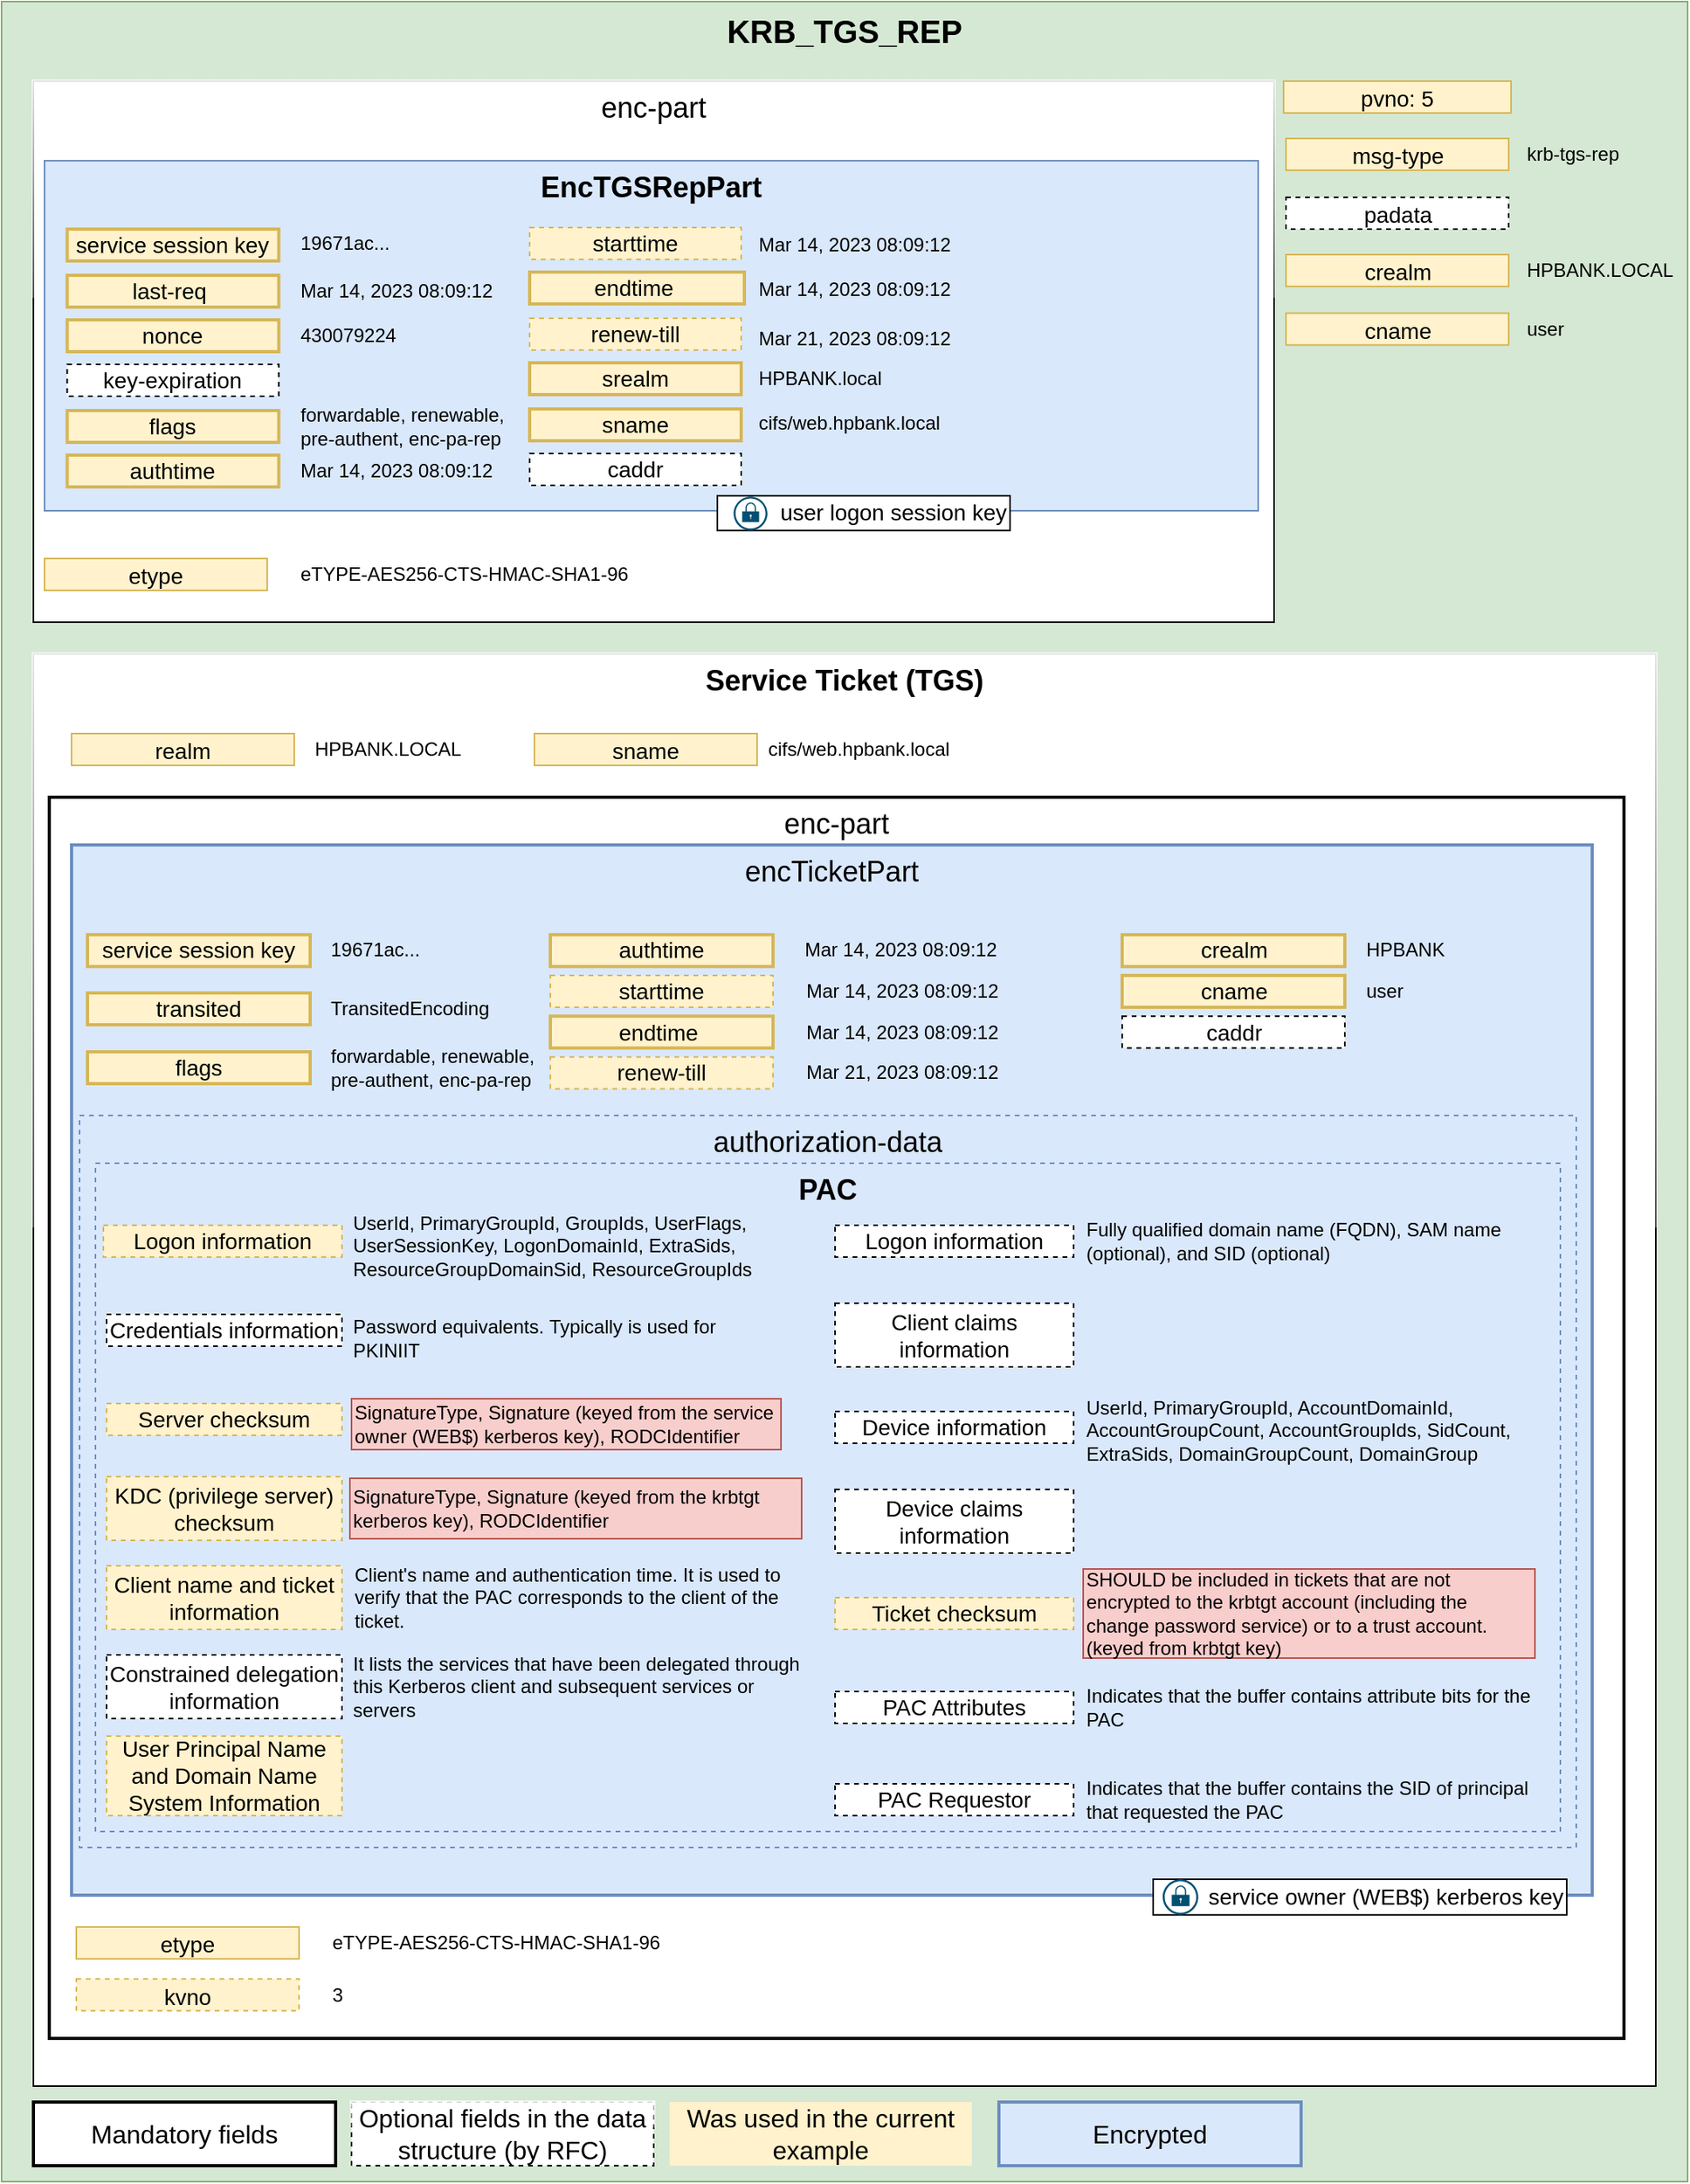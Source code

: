 <mxfile version="20.8.16" type="device"><diagram id="N02soGrRtOyZanOMdubN" name="Страница 1"><mxGraphModel dx="1416" dy="1987" grid="1" gridSize="10" guides="1" tooltips="1" connect="1" arrows="1" fold="1" page="1" pageScale="1" pageWidth="827" pageHeight="1169" math="0" shadow="0"><root><mxCell id="0"/><mxCell id="1" parent="0"/><mxCell id="ulbBoHV_ba8DH9Qh5SWc-24" value="df" style="rounded=0;whiteSpace=wrap;html=1;glass=1;labelBackgroundColor=none;strokeColor=default;strokeWidth=1;fontSize=18;fontColor=default;fillColor=default;" parent="1" vertex="1"><mxGeometry x="40" y="-610" width="600" height="60" as="geometry"/></mxCell><mxCell id="ev14uYIgox7HySIXr9Gj-22" value="&lt;b&gt;&lt;font style=&quot;font-size: 20px;&quot;&gt;KRB_TGS_REP&lt;/font&gt;&lt;/b&gt;" style="rounded=0;whiteSpace=wrap;html=1;shadow=0;fontSize=14;fillColor=#d5e8d4;strokeColor=#82b366;verticalAlign=top;" parent="1" vertex="1"><mxGeometry x="40" y="-1120" width="1060" height="1370" as="geometry"/></mxCell><mxCell id="qLcajK9TCWpP67K81OmP-104" value="&lt;b style=&quot;font-size: 18px;&quot;&gt;&lt;font style=&quot;font-size: 18px;&quot;&gt;Service Ticket (TGS)&lt;/font&gt;&lt;/b&gt;" style="rounded=0;whiteSpace=wrap;html=1;fontSize=18;verticalAlign=top;glass=1;" parent="1" vertex="1"><mxGeometry x="60" y="-710" width="1020" height="900" as="geometry"/></mxCell><mxCell id="qLcajK9TCWpP67K81OmP-129" value="&lt;span style=&quot;color: rgb(0, 0, 0); font-family: Helvetica; font-size: 14px; font-style: normal; font-variant-ligatures: normal; font-variant-caps: normal; font-weight: 400; letter-spacing: normal; orphans: 2; text-indent: 0px; text-transform: none; widows: 2; word-spacing: 0px; -webkit-text-stroke-width: 0px; text-decoration-thickness: initial; text-decoration-style: initial; text-decoration-color: initial; float: none; display: inline !important;&quot;&gt;realm&lt;/span&gt;" style="text;whiteSpace=wrap;html=1;fontSize=16;align=center;verticalAlign=middle;strokeColor=#d6b656;fillColor=#fff2cc;labelBackgroundColor=none;" parent="1" vertex="1"><mxGeometry x="84" y="-660" width="140" height="20" as="geometry"/></mxCell><mxCell id="qLcajK9TCWpP67K81OmP-130" value="&lt;span style=&quot;font-family: Helvetica; font-size: 14px; font-style: normal; font-variant-ligatures: normal; font-variant-caps: normal; font-weight: 400; letter-spacing: normal; orphans: 2; text-indent: 0px; text-transform: none; widows: 2; word-spacing: 0px; -webkit-text-stroke-width: 0px; text-decoration-thickness: initial; text-decoration-style: initial; text-decoration-color: initial; float: none; display: inline !important;&quot;&gt;sname&lt;/span&gt;" style="text;whiteSpace=wrap;html=1;fontSize=16;align=center;verticalAlign=middle;strokeColor=#d6b656;fillColor=#fff2cc;fontColor=default;labelBackgroundColor=none;" parent="1" vertex="1"><mxGeometry x="375" y="-660" width="140" height="20" as="geometry"/></mxCell><mxCell id="qLcajK9TCWpP67K81OmP-166" value="Mandatory fields" style="rounded=0;whiteSpace=wrap;html=1;strokeColor=default;fontSize=16;strokeWidth=2;" parent="1" vertex="1"><mxGeometry x="60" y="200" width="190" height="40" as="geometry"/></mxCell><mxCell id="qLcajK9TCWpP67K81OmP-171" value="cifs/web.hpbank.local" style="text;html=1;strokeColor=none;fillColor=none;align=left;verticalAlign=middle;whiteSpace=wrap;rounded=0;fontSize=12;" parent="1" vertex="1"><mxGeometry x="520" y="-660" width="160" height="20" as="geometry"/></mxCell><mxCell id="qLcajK9TCWpP67K81OmP-172" value="HPBANK.LOCAL" style="text;html=1;strokeColor=none;fillColor=none;align=left;verticalAlign=middle;whiteSpace=wrap;rounded=0;fontSize=12;" parent="1" vertex="1"><mxGeometry x="235" y="-659.998" width="140" height="20" as="geometry"/></mxCell><mxCell id="ulbBoHV_ba8DH9Qh5SWc-6" value="Optional fields in the data structure (by RFC)" style="rounded=0;whiteSpace=wrap;html=1;strokeColor=default;fontSize=16;strokeWidth=1;dashed=1;fontStyle=0;glass=1;" parent="1" vertex="1"><mxGeometry x="260" y="200" width="190" height="40" as="geometry"/></mxCell><mxCell id="ulbBoHV_ba8DH9Qh5SWc-7" value="Was used in the current example" style="rounded=0;whiteSpace=wrap;html=1;strokeColor=none;fontSize=16;strokeWidth=2;fillColor=#fff2cc;" parent="1" vertex="1"><mxGeometry x="460" y="200" width="190" height="40" as="geometry"/></mxCell><mxCell id="ulbBoHV_ba8DH9Qh5SWc-20" value="Encrypted" style="rounded=0;whiteSpace=wrap;html=1;strokeColor=#6c8ebf;fontSize=16;strokeWidth=2;fillColor=#dae8fc;" parent="1" vertex="1"><mxGeometry x="667.01" y="200" width="190" height="40" as="geometry"/></mxCell><mxCell id="ulbBoHV_ba8DH9Qh5SWc-26" value="enc-part" style="rounded=0;whiteSpace=wrap;html=1;glass=0;labelBackgroundColor=none;strokeColor=default;strokeWidth=2;fontSize=18;fontColor=default;fillColor=default;verticalAlign=top;shadow=0;" parent="1" vertex="1"><mxGeometry x="70" y="-620" width="990" height="780" as="geometry"/></mxCell><mxCell id="ulbBoHV_ba8DH9Qh5SWc-27" value="&lt;span style=&quot;color: rgb(0, 0, 0); font-family: Helvetica; font-size: 14px; font-style: normal; font-variant-ligatures: normal; font-variant-caps: normal; font-weight: 400; letter-spacing: normal; orphans: 2; text-indent: 0px; text-transform: none; widows: 2; word-spacing: 0px; -webkit-text-stroke-width: 0px; text-decoration-thickness: initial; text-decoration-style: initial; text-decoration-color: initial; float: none; display: inline !important;&quot;&gt;etype&lt;/span&gt;" style="text;whiteSpace=wrap;html=1;fontSize=16;align=center;verticalAlign=middle;fillColor=#fff2cc;strokeColor=#d6b656;labelBackgroundColor=none;" parent="1" vertex="1"><mxGeometry x="87" y="90" width="140" height="20" as="geometry"/></mxCell><mxCell id="ulbBoHV_ba8DH9Qh5SWc-28" value="&lt;span style=&quot;color: rgb(0, 0, 0); font-family: Helvetica; font-size: 14px; font-style: normal; font-variant-ligatures: normal; font-variant-caps: normal; font-weight: 400; letter-spacing: normal; orphans: 2; text-indent: 0px; text-transform: none; widows: 2; word-spacing: 0px; -webkit-text-stroke-width: 0px; text-decoration-thickness: initial; text-decoration-style: initial; text-decoration-color: initial; float: none; display: inline !important;&quot;&gt;kvno&lt;/span&gt;" style="text;whiteSpace=wrap;html=1;fontSize=16;align=center;verticalAlign=middle;fillColor=#fff2cc;strokeColor=#d6b656;labelBackgroundColor=none;dashed=1;" parent="1" vertex="1"><mxGeometry x="87" y="122.64" width="140" height="20" as="geometry"/></mxCell><mxCell id="ulbBoHV_ba8DH9Qh5SWc-29" value="3" style="text;html=1;strokeColor=none;fillColor=none;align=left;verticalAlign=middle;whiteSpace=wrap;rounded=0;fontSize=12;" parent="1" vertex="1"><mxGeometry x="245.663" y="122.64" width="133.011" height="20.0" as="geometry"/></mxCell><mxCell id="ulbBoHV_ba8DH9Qh5SWc-30" value="eTYPE-AES256-CTS-HMAC-SHA1-96" style="text;html=1;strokeColor=none;fillColor=none;align=left;verticalAlign=middle;whiteSpace=wrap;rounded=0;fontSize=12;" parent="1" vertex="1"><mxGeometry x="245.66" y="90" width="214.34" height="20" as="geometry"/></mxCell><mxCell id="qLcajK9TCWpP67K81OmP-131" value="encTicketPart" style="rounded=0;whiteSpace=wrap;html=1;strokeWidth=2;fontSize=18;movable=1;resizable=1;rotatable=1;deletable=1;editable=1;connectable=1;fillColor=#dae8fc;strokeColor=#6c8ebf;verticalAlign=top;" parent="1" vertex="1"><mxGeometry x="84" y="-590" width="956" height="660" as="geometry"/></mxCell><mxCell id="qLcajK9TCWpP67K81OmP-105" value="service session key" style="rounded=0;whiteSpace=wrap;html=1;fontSize=14;strokeWidth=2;labelBackgroundColor=none;fillColor=#fff2cc;strokeColor=#d6b656;" parent="1" vertex="1"><mxGeometry x="94" y="-533.604" width="140" height="20" as="geometry"/></mxCell><mxCell id="qLcajK9TCWpP67K81OmP-106" value="&lt;font style=&quot;font-size: 14px;&quot;&gt;crealm&lt;/font&gt;" style="rounded=0;whiteSpace=wrap;html=1;fontSize=14;strokeWidth=2;fillColor=#fff2cc;strokeColor=#d6b656;" parent="1" vertex="1"><mxGeometry x="744.5" y="-533.585" width="140" height="20" as="geometry"/></mxCell><mxCell id="qLcajK9TCWpP67K81OmP-107" value="&lt;font style=&quot;font-size: 14px;&quot;&gt;cname&lt;/font&gt;" style="rounded=0;whiteSpace=wrap;html=1;fontSize=14;strokeWidth=2;fillColor=#fff2cc;strokeColor=#d6b656;" parent="1" vertex="1"><mxGeometry x="744.5" y="-507.992" width="140" height="20" as="geometry"/></mxCell><mxCell id="qLcajK9TCWpP67K81OmP-108" value="&lt;font style=&quot;font-size: 14px;&quot;&gt;transited&lt;/font&gt;" style="rounded=0;whiteSpace=wrap;html=1;fontSize=14;strokeWidth=2;fillColor=#fff2cc;strokeColor=#d6b656;" parent="1" vertex="1"><mxGeometry x="94" y="-497" width="140" height="20" as="geometry"/></mxCell><mxCell id="qLcajK9TCWpP67K81OmP-109" value="&lt;font style=&quot;font-size: 14px;&quot;&gt;flags&lt;/font&gt;" style="rounded=0;whiteSpace=wrap;html=1;fontSize=14;strokeWidth=2;fillColor=#fff2cc;strokeColor=#d6b656;" parent="1" vertex="1"><mxGeometry x="94" y="-460.0" width="140" height="20" as="geometry"/></mxCell><mxCell id="qLcajK9TCWpP67K81OmP-110" value="&lt;font style=&quot;font-size: 14px;&quot;&gt;authtime&lt;/font&gt;" style="rounded=0;whiteSpace=wrap;html=1;fontSize=14;strokeWidth=2;fillColor=#fff2cc;strokeColor=#d6b656;" parent="1" vertex="1"><mxGeometry x="385" y="-533.606" width="140" height="20" as="geometry"/></mxCell><mxCell id="qLcajK9TCWpP67K81OmP-111" value="&lt;font style=&quot;font-size: 14px;&quot;&gt;starttime&lt;/font&gt;" style="rounded=0;whiteSpace=wrap;html=1;fontSize=14;dashed=1;fillColor=#fff2cc;strokeColor=#d6b656;" parent="1" vertex="1"><mxGeometry x="385" y="-507.991" width="140" height="20" as="geometry"/></mxCell><mxCell id="qLcajK9TCWpP67K81OmP-112" value="&lt;font style=&quot;font-size: 14px;&quot;&gt;endtime&amp;nbsp;&lt;/font&gt;" style="rounded=0;whiteSpace=wrap;html=1;fontSize=14;strokeWidth=2;fillColor=#fff2cc;strokeColor=#d6b656;" parent="1" vertex="1"><mxGeometry x="385" y="-482.398" width="140" height="20" as="geometry"/></mxCell><mxCell id="qLcajK9TCWpP67K81OmP-113" value="&lt;font style=&quot;font-size: 14px;&quot;&gt;renew-till&lt;/font&gt;" style="rounded=0;whiteSpace=wrap;html=1;fontSize=14;strokeWidth=1;dashed=1;fillColor=#fff2cc;strokeColor=#d6b656;" parent="1" vertex="1"><mxGeometry x="385" y="-456.805" width="140" height="20" as="geometry"/></mxCell><mxCell id="qLcajK9TCWpP67K81OmP-116" value="&lt;font style=&quot;font-size: 14px;&quot;&gt;caddr&lt;/font&gt;" style="rounded=0;whiteSpace=wrap;html=1;fontSize=14;dashed=1;" parent="1" vertex="1"><mxGeometry x="744.5" y="-482.399" width="140" height="20" as="geometry"/></mxCell><mxCell id="qLcajK9TCWpP67K81OmP-118" value="19671ac..." style="text;html=1;strokeColor=none;fillColor=none;align=left;verticalAlign=middle;whiteSpace=wrap;rounded=0;fontSize=12;" parent="1" vertex="1"><mxGeometry x="245" y="-533.604" width="140" height="20" as="geometry"/></mxCell><mxCell id="qLcajK9TCWpP67K81OmP-120" value="HPBANK" style="text;html=1;strokeColor=none;fillColor=none;align=left;verticalAlign=middle;whiteSpace=wrap;rounded=0;fontSize=12;" parent="1" vertex="1"><mxGeometry x="895.5" y="-533.588" width="140" height="20" as="geometry"/></mxCell><mxCell id="qLcajK9TCWpP67K81OmP-122" value="forwardable, renewable, pre-authent, enc-pa-rep" style="text;html=1;strokeColor=none;fillColor=none;align=left;verticalAlign=middle;whiteSpace=wrap;rounded=0;fontSize=12;" parent="1" vertex="1"><mxGeometry x="245" y="-471.21" width="140" height="42.42" as="geometry"/></mxCell><mxCell id="qLcajK9TCWpP67K81OmP-164" value="TransitedEncoding" style="text;html=1;strokeColor=none;fillColor=none;align=left;verticalAlign=middle;whiteSpace=wrap;rounded=0;fontSize=12;" parent="1" vertex="1"><mxGeometry x="245" y="-497.004" width="140" height="20" as="geometry"/></mxCell><mxCell id="qLcajK9TCWpP67K81OmP-167" value="user" style="text;html=1;strokeColor=none;fillColor=none;align=left;verticalAlign=middle;whiteSpace=wrap;rounded=0;fontSize=12;" parent="1" vertex="1"><mxGeometry x="895.5" y="-507.988" width="140" height="20" as="geometry"/></mxCell><mxCell id="mneb-ph56SI0TxLbnQAZ-2" value="" style="group" parent="1" vertex="1" connectable="0"><mxGeometry x="824" y="60" width="200" height="22.36" as="geometry"/></mxCell><mxCell id="qLcajK9TCWpP67K81OmP-127" value="service owner (WEB$) kerberos key" style="rounded=0;whiteSpace=wrap;html=1;shadow=0;fontSize=14;align=right;" parent="mneb-ph56SI0TxLbnQAZ-2" vertex="1"><mxGeometry x="-60" width="260" height="22.36" as="geometry"/></mxCell><mxCell id="mneb-ph56SI0TxLbnQAZ-4" value="&lt;font style=&quot;font-size: 18px;&quot;&gt;authorization-data&lt;/font&gt;" style="rounded=0;whiteSpace=wrap;html=1;strokeColor=#6c8ebf;dashed=1;fillColor=#dae8fc;verticalAlign=top;" parent="1" vertex="1"><mxGeometry x="89" y="-420" width="941" height="460" as="geometry"/></mxCell><mxCell id="mneb-ph56SI0TxLbnQAZ-6" value="&lt;font style=&quot;font-size: 18px;&quot;&gt;&lt;b&gt;PAC&lt;/b&gt;&lt;/font&gt;" style="rounded=0;whiteSpace=wrap;html=1;dashed=1;strokeColor=#6c8ebf;fillColor=#dae8fc;verticalAlign=top;" parent="1" vertex="1"><mxGeometry x="99" y="-390" width="921" height="420" as="geometry"/></mxCell><mxCell id="mneb-ph56SI0TxLbnQAZ-11" value="&lt;font style=&quot;font-size: 14px;&quot;&gt;Logon information&lt;/font&gt;" style="rounded=0;whiteSpace=wrap;html=1;fontSize=14;strokeWidth=1;dashed=1;labelBackgroundColor=none;fillColor=#fff2cc;strokeColor=#d6b656;" parent="1" vertex="1"><mxGeometry x="104" y="-351.0" width="150" height="20" as="geometry"/></mxCell><mxCell id="mneb-ph56SI0TxLbnQAZ-12" value="UserId, PrimaryGroupId, GroupIds, UserFlags, UserSessionKey, LogonDomainId, ExtraSids, ResourceGroupDomainSid, ResourceGroupIds" style="text;whiteSpace=wrap;html=1;" parent="1" vertex="1"><mxGeometry x="259" y="-366" width="265" height="50" as="geometry"/></mxCell><mxCell id="mneb-ph56SI0TxLbnQAZ-13" value="&lt;font style=&quot;font-size: 14px;&quot;&gt;Credentials information&lt;/font&gt;" style="rounded=0;whiteSpace=wrap;html=1;fontSize=14;strokeWidth=1;dashed=1;" parent="1" vertex="1"><mxGeometry x="106" y="-295" width="148" height="20" as="geometry"/></mxCell><mxCell id="mneb-ph56SI0TxLbnQAZ-14" value="&lt;span style=&quot;border-color: var(--border-color); color: rgb(0, 0, 0); font-family: Helvetica; font-size: 12px; font-style: normal; font-variant-ligatures: normal; font-variant-caps: normal; letter-spacing: normal; orphans: 2; text-align: left; text-indent: 0px; text-transform: none; widows: 2; word-spacing: 0px; -webkit-text-stroke-width: 0px; text-decoration-thickness: initial; text-decoration-style: initial; text-decoration-color: initial;&quot;&gt;P&lt;/span&gt;&lt;span style=&quot;color: rgb(0, 0, 0); font-family: Helvetica; font-size: 12px; font-style: normal; font-variant-ligatures: normal; font-variant-caps: normal; letter-spacing: normal; orphans: 2; text-align: left; text-indent: 0px; text-transform: none; widows: 2; word-spacing: 0px; -webkit-text-stroke-width: 0px; text-decoration-thickness: initial; text-decoration-style: initial; text-decoration-color: initial; float: none; display: inline !important;&quot;&gt;assword equivalents.&amp;nbsp;Typically is used for PKINIIT&lt;/span&gt;" style="text;whiteSpace=wrap;html=1;verticalAlign=middle;labelBackgroundColor=none;" parent="1" vertex="1"><mxGeometry x="259" y="-299" width="271" height="37" as="geometry"/></mxCell><mxCell id="mneb-ph56SI0TxLbnQAZ-15" value="&lt;font style=&quot;font-size: 14px;&quot;&gt;Server checksum&lt;/font&gt;" style="rounded=0;whiteSpace=wrap;html=1;fontSize=14;strokeWidth=1;dashed=1;fillColor=#fff2cc;strokeColor=#d6b656;" parent="1" vertex="1"><mxGeometry x="106" y="-239" width="148" height="20" as="geometry"/></mxCell><mxCell id="mneb-ph56SI0TxLbnQAZ-16" value="&lt;p data-pm-slice=&quot;1 1 [&amp;quot;table&amp;quot;,{},&amp;quot;tr&amp;quot;,{},&amp;quot;td&amp;quot;,{&amp;quot;colspan&amp;quot;:1,&amp;quot;rowspan&amp;quot;:1,&amp;quot;alignment&amp;quot;:&amp;quot;&amp;quot;}]&quot;&gt;SignatureType, Signature (keyed from the service owner (WEB$) kerberos key), RODCIdentifier&lt;/p&gt;" style="text;whiteSpace=wrap;html=1;align=left;verticalAlign=middle;fillColor=#f8cecc;strokeColor=#b85450;" parent="1" vertex="1"><mxGeometry x="260" y="-242" width="270" height="32" as="geometry"/></mxCell><mxCell id="mneb-ph56SI0TxLbnQAZ-17" value="&lt;font style=&quot;font-size: 14px;&quot;&gt;KDC (privilege server) checksum&lt;/font&gt;" style="rounded=0;whiteSpace=wrap;html=1;fontSize=14;strokeWidth=1;dashed=1;fillColor=#fff2cc;strokeColor=#d6b656;" parent="1" vertex="1"><mxGeometry x="106" y="-193" width="148" height="40" as="geometry"/></mxCell><mxCell id="mneb-ph56SI0TxLbnQAZ-20" value="&lt;font style=&quot;font-size: 14px;&quot;&gt;Client name and ticket information&lt;/font&gt;" style="rounded=0;whiteSpace=wrap;html=1;fontSize=14;strokeWidth=1;dashed=1;fillColor=#fff2cc;strokeColor=#d6b656;" parent="1" vertex="1"><mxGeometry x="106" y="-137" width="148" height="40" as="geometry"/></mxCell><mxCell id="mneb-ph56SI0TxLbnQAZ-21" value="&lt;p data-pm-slice=&quot;1 1 [&amp;quot;table&amp;quot;,{},&amp;quot;tr&amp;quot;,{},&amp;quot;td&amp;quot;,{&amp;quot;colspan&amp;quot;:1,&amp;quot;rowspan&amp;quot;:1,&amp;quot;alignment&amp;quot;:&amp;quot;&amp;quot;}]&quot;&gt;SignatureType, Signature (keyed from the krbtgt kerberos key), RODCIdentifier&lt;/p&gt;" style="text;whiteSpace=wrap;html=1;align=left;verticalAlign=middle;fillColor=#f8cecc;strokeColor=#b85450;" parent="1" vertex="1"><mxGeometry x="259" y="-192" width="284" height="38" as="geometry"/></mxCell><mxCell id="mneb-ph56SI0TxLbnQAZ-22" value="&lt;font style=&quot;font-size: 14px;&quot;&gt;Constrained delegation information&lt;/font&gt;" style="rounded=0;whiteSpace=wrap;html=1;fontSize=14;strokeWidth=1;dashed=1;" parent="1" vertex="1"><mxGeometry x="106" y="-81" width="148" height="40" as="geometry"/></mxCell><mxCell id="mneb-ph56SI0TxLbnQAZ-23" value="&lt;font style=&quot;font-size: 14px;&quot;&gt;User Principal Name and Domain Name System Information&lt;/font&gt;" style="rounded=0;whiteSpace=wrap;html=1;fontSize=14;strokeWidth=1;dashed=1;fillColor=#fff2cc;strokeColor=#d6b656;" parent="1" vertex="1"><mxGeometry x="106" y="-30" width="148" height="50" as="geometry"/></mxCell><mxCell id="mneb-ph56SI0TxLbnQAZ-25" value="&lt;font style=&quot;font-size: 14px;&quot;&gt;Logon information&lt;/font&gt;" style="rounded=0;whiteSpace=wrap;html=1;fontSize=14;strokeWidth=1;dashed=1;" parent="1" vertex="1"><mxGeometry x="564" y="-351.0" width="150" height="20" as="geometry"/></mxCell><mxCell id="mneb-ph56SI0TxLbnQAZ-27" value="&lt;p data-pm-slice=&quot;1 1 [&amp;quot;table&amp;quot;,{},&amp;quot;tr&amp;quot;,{},&amp;quot;td&amp;quot;,{&amp;quot;colspan&amp;quot;:1,&amp;quot;rowspan&amp;quot;:1,&amp;quot;alignment&amp;quot;:&amp;quot;&amp;quot;}]&quot;&gt;Fully qualified domain name (FQDN), SAM name (optional), and SID (optional)&lt;/p&gt;" style="text;whiteSpace=wrap;html=1;align=left;verticalAlign=middle;" parent="1" vertex="1"><mxGeometry x="720" y="-351.0" width="284" height="20" as="geometry"/></mxCell><mxCell id="mneb-ph56SI0TxLbnQAZ-28" value="&lt;font style=&quot;font-size: 14px;&quot;&gt;Client claims information&lt;/font&gt;" style="rounded=0;whiteSpace=wrap;html=1;fontSize=14;strokeWidth=1;dashed=1;" parent="1" vertex="1"><mxGeometry x="564" y="-302" width="150" height="40" as="geometry"/></mxCell><mxCell id="mneb-ph56SI0TxLbnQAZ-30" value="&lt;font style=&quot;font-size: 14px;&quot;&gt;Device information&lt;/font&gt;" style="rounded=0;whiteSpace=wrap;html=1;fontSize=14;strokeWidth=1;dashed=1;" parent="1" vertex="1"><mxGeometry x="564" y="-234" width="150" height="20" as="geometry"/></mxCell><mxCell id="mneb-ph56SI0TxLbnQAZ-31" value="&lt;p data-pm-slice=&quot;1 1 [&amp;quot;table&amp;quot;,{},&amp;quot;tr&amp;quot;,{},&amp;quot;td&amp;quot;,{&amp;quot;colspan&amp;quot;:1,&amp;quot;rowspan&amp;quot;:1,&amp;quot;alignment&amp;quot;:&amp;quot;&amp;quot;}]&quot;&gt;UserId, PrimaryGroupId, AccountDomainId, AccountGroupCount, AccountGroupIds, SidCount, ExtraSids, DomainGroupCount, DomainGroup&lt;/p&gt;" style="text;whiteSpace=wrap;html=1;align=left;verticalAlign=middle;" parent="1" vertex="1"><mxGeometry x="720" y="-252" width="284" height="60" as="geometry"/></mxCell><mxCell id="mneb-ph56SI0TxLbnQAZ-32" value="Device claims information" style="rounded=0;whiteSpace=wrap;html=1;fontSize=14;strokeWidth=1;dashed=1;" parent="1" vertex="1"><mxGeometry x="564" y="-185" width="150" height="40" as="geometry"/></mxCell><mxCell id="mneb-ph56SI0TxLbnQAZ-34" value="&lt;font style=&quot;font-size: 14px;&quot;&gt;Ticket checksum&lt;/font&gt;" style="rounded=0;whiteSpace=wrap;html=1;fontSize=14;strokeWidth=1;dashed=1;fillColor=#fff2cc;strokeColor=#d6b656;" parent="1" vertex="1"><mxGeometry x="564" y="-117" width="150" height="20" as="geometry"/></mxCell><mxCell id="mneb-ph56SI0TxLbnQAZ-35" value="&lt;p data-pm-slice=&quot;1 1 [&amp;quot;table&amp;quot;,{},&amp;quot;tr&amp;quot;,{},&amp;quot;td&amp;quot;,{&amp;quot;colspan&amp;quot;:1,&amp;quot;rowspan&amp;quot;:1,&amp;quot;alignment&amp;quot;:&amp;quot;&amp;quot;}]&quot;&gt;SHOULD be included in tickets that are not encrypted to the krbtgt account (including the change password service) or to a trust account.(keyed from krbtgt key)&lt;br&gt;&lt;/p&gt;" style="text;whiteSpace=wrap;html=1;align=left;verticalAlign=middle;fillColor=#f8cecc;strokeColor=#b85450;" parent="1" vertex="1"><mxGeometry x="720" y="-135" width="284" height="56" as="geometry"/></mxCell><mxCell id="mneb-ph56SI0TxLbnQAZ-36" value="&lt;font style=&quot;font-size: 14px;&quot;&gt;PAC Attributes&lt;/font&gt;" style="rounded=0;whiteSpace=wrap;html=1;fontSize=14;strokeWidth=1;dashed=1;" parent="1" vertex="1"><mxGeometry x="564" y="-58" width="150" height="20" as="geometry"/></mxCell><mxCell id="mneb-ph56SI0TxLbnQAZ-37" value="&lt;font style=&quot;font-size: 14px;&quot;&gt;PAC Requestor&lt;/font&gt;" style="rounded=0;whiteSpace=wrap;html=1;fontSize=14;strokeWidth=1;dashed=1;" parent="1" vertex="1"><mxGeometry x="564" y="-1.137e-13" width="150" height="20" as="geometry"/></mxCell><mxCell id="mneb-ph56SI0TxLbnQAZ-38" value="&lt;p data-pm-slice=&quot;1 1 [&amp;quot;table&amp;quot;,{},&amp;quot;tr&amp;quot;,{},&amp;quot;td&amp;quot;,{&amp;quot;colspan&amp;quot;:1,&amp;quot;rowspan&amp;quot;:1,&amp;quot;alignment&amp;quot;:&amp;quot;&amp;quot;}]&quot;&gt;Indicates that the buffer contains the SID of principal that requested the PAC&lt;/p&gt;" style="text;whiteSpace=wrap;html=1;align=left;verticalAlign=middle;" parent="1" vertex="1"><mxGeometry x="720" y="-1.137e-13" width="284" height="20" as="geometry"/></mxCell><mxCell id="mneb-ph56SI0TxLbnQAZ-39" value="&lt;p data-pm-slice=&quot;1 1 [&amp;quot;table&amp;quot;,{},&amp;quot;tr&amp;quot;,{},&amp;quot;td&amp;quot;,{&amp;quot;colspan&amp;quot;:1,&amp;quot;rowspan&amp;quot;:1,&amp;quot;alignment&amp;quot;:&amp;quot;&amp;quot;}]&quot;&gt;Indicates that the buffer contains attribute bits for the PAC&lt;/p&gt;" style="text;whiteSpace=wrap;html=1;align=left;verticalAlign=middle;" parent="1" vertex="1"><mxGeometry x="720" y="-58.0" width="284" height="20" as="geometry"/></mxCell><mxCell id="mneb-ph56SI0TxLbnQAZ-42" value="&lt;p data-pm-slice=&quot;1 1 [&amp;quot;table&amp;quot;,{},&amp;quot;tr&amp;quot;,{},&amp;quot;td&amp;quot;,{&amp;quot;colspan&amp;quot;:1,&amp;quot;rowspan&amp;quot;:1,&amp;quot;alignment&amp;quot;:&amp;quot;&amp;quot;}]&quot;&gt;Client's name and authentication time. It is used to verify that the PAC corresponds to the client of the ticket.&lt;/p&gt;" style="text;whiteSpace=wrap;html=1;align=left;verticalAlign=middle;" parent="1" vertex="1"><mxGeometry x="260" y="-144" width="284" height="54" as="geometry"/></mxCell><mxCell id="mneb-ph56SI0TxLbnQAZ-43" value="&lt;p data-pm-slice=&quot;1 1 [&amp;quot;table&amp;quot;,{},&amp;quot;tr&amp;quot;,{},&amp;quot;td&amp;quot;,{&amp;quot;colspan&amp;quot;:1,&amp;quot;rowspan&amp;quot;:1,&amp;quot;alignment&amp;quot;:&amp;quot;&amp;quot;}]&quot;&gt;It lists the services that have been delegated through this Kerberos client and subsequent services or servers&lt;/p&gt;" style="text;whiteSpace=wrap;html=1;align=left;verticalAlign=middle;" parent="1" vertex="1"><mxGeometry x="259" y="-88" width="284" height="54" as="geometry"/></mxCell><mxCell id="ulbBoHV_ba8DH9Qh5SWc-9" value="Mar 14, 2023 08:09:12" style="text;html=1;strokeColor=none;fillColor=none;align=left;verticalAlign=middle;whiteSpace=wrap;rounded=0;fontSize=12;" parent="1" vertex="1"><mxGeometry x="543" y="-533.604" width="140" height="20" as="geometry"/></mxCell><mxCell id="ulbBoHV_ba8DH9Qh5SWc-10" value="Mar 14, 2023 08:09:12" style="text;html=1;strokeColor=none;fillColor=none;align=left;verticalAlign=middle;whiteSpace=wrap;rounded=0;fontSize=12;" parent="1" vertex="1"><mxGeometry x="544" y="-507.984" width="140" height="20" as="geometry"/></mxCell><mxCell id="ulbBoHV_ba8DH9Qh5SWc-11" value="Mar 14, 2023 08:09:12" style="text;html=1;strokeColor=none;fillColor=none;align=left;verticalAlign=middle;whiteSpace=wrap;rounded=0;fontSize=12;" parent="1" vertex="1"><mxGeometry x="544" y="-482.394" width="140" height="20" as="geometry"/></mxCell><mxCell id="ulbBoHV_ba8DH9Qh5SWc-12" value="Mar 21, 2023 08:09:12" style="text;html=1;strokeColor=none;fillColor=none;align=left;verticalAlign=middle;whiteSpace=wrap;rounded=0;fontSize=12;" parent="1" vertex="1"><mxGeometry x="544" y="-456.804" width="140" height="20" as="geometry"/></mxCell><mxCell id="ulbBoHV_ba8DH9Qh5SWc-17" value="enc-part" style="rounded=0;whiteSpace=wrap;html=1;glass=1;labelBackgroundColor=none;strokeColor=default;strokeWidth=1;fontSize=18;fontColor=default;fillColor=default;verticalAlign=top;horizontal=1;" parent="1" vertex="1"><mxGeometry x="60" y="-1070" width="780" height="340" as="geometry"/></mxCell><mxCell id="qLcajK9TCWpP67K81OmP-102" value="&lt;span style=&quot;color: rgb(0, 0, 0); font-family: Helvetica; font-size: 14px; font-style: normal; font-variant-ligatures: normal; font-variant-caps: normal; font-weight: 400; letter-spacing: normal; orphans: 2; text-indent: 0px; text-transform: none; widows: 2; word-spacing: 0px; -webkit-text-stroke-width: 0px; text-decoration-thickness: initial; text-decoration-style: initial; text-decoration-color: initial; float: none; display: inline !important;&quot;&gt;crealm&lt;/span&gt;" style="text;whiteSpace=wrap;html=1;fontSize=16;align=center;verticalAlign=middle;fillColor=#fff2cc;strokeColor=#d6b656;labelBackgroundColor=none;" parent="1" vertex="1"><mxGeometry x="847.5" y="-961" width="140" height="20" as="geometry"/></mxCell><mxCell id="qLcajK9TCWpP67K81OmP-103" value="&lt;span style=&quot;color: rgb(0, 0, 0); font-family: Helvetica; font-size: 14px; font-style: normal; font-variant-ligatures: normal; font-variant-caps: normal; font-weight: 400; letter-spacing: normal; orphans: 2; text-indent: 0px; text-transform: none; widows: 2; word-spacing: 0px; -webkit-text-stroke-width: 0px; text-decoration-thickness: initial; text-decoration-style: initial; text-decoration-color: initial; float: none; display: inline !important;&quot;&gt;cname&lt;/span&gt;" style="text;whiteSpace=wrap;html=1;fontSize=16;align=center;verticalAlign=middle;fillColor=#fff2cc;strokeColor=#d6b656;labelBackgroundColor=none;" parent="1" vertex="1"><mxGeometry x="847.5" y="-924.21" width="140" height="20" as="geometry"/></mxCell><mxCell id="qLcajK9TCWpP67K81OmP-169" value="HPBANK.LOCAL" style="text;html=1;strokeColor=none;fillColor=none;align=left;verticalAlign=middle;whiteSpace=wrap;rounded=0;fontSize=12;" parent="1" vertex="1"><mxGeometry x="996.99" y="-961" width="83.01" height="20" as="geometry"/></mxCell><mxCell id="qLcajK9TCWpP67K81OmP-170" value="user" style="text;html=1;strokeColor=none;fillColor=none;align=left;verticalAlign=middle;whiteSpace=wrap;rounded=0;fontSize=12;" parent="1" vertex="1"><mxGeometry x="996.99" y="-924.21" width="43.01" height="20" as="geometry"/></mxCell><mxCell id="ulbBoHV_ba8DH9Qh5SWc-2" value="&lt;span style=&quot;color: rgb(0, 0, 0); font-family: Helvetica; font-size: 14px; font-style: normal; font-variant-ligatures: normal; font-variant-caps: normal; font-weight: 400; letter-spacing: normal; orphans: 2; text-indent: 0px; text-transform: none; widows: 2; word-spacing: 0px; -webkit-text-stroke-width: 0px; text-decoration-thickness: initial; text-decoration-style: initial; text-decoration-color: initial; float: none; display: inline !important;&quot;&gt;pvno: 5&lt;/span&gt;" style="text;whiteSpace=wrap;html=1;fontSize=16;align=center;verticalAlign=middle;fillColor=#fff2cc;strokeColor=#d6b656;labelBackgroundColor=none;" parent="1" vertex="1"><mxGeometry x="845.99" y="-1070" width="143.01" height="20" as="geometry"/></mxCell><mxCell id="ulbBoHV_ba8DH9Qh5SWc-3" value="&lt;span style=&quot;color: rgb(0, 0, 0); font-family: Helvetica; font-size: 14px; font-style: normal; font-variant-ligatures: normal; font-variant-caps: normal; font-weight: 400; letter-spacing: normal; orphans: 2; text-indent: 0px; text-transform: none; widows: 2; word-spacing: 0px; -webkit-text-stroke-width: 0px; text-decoration-thickness: initial; text-decoration-style: initial; text-decoration-color: initial; float: none; display: inline !important;&quot;&gt;msg-type&lt;/span&gt;" style="text;whiteSpace=wrap;html=1;fontSize=16;align=center;verticalAlign=middle;fillColor=#fff2cc;strokeColor=#d6b656;labelBackgroundColor=none;" parent="1" vertex="1"><mxGeometry x="847.5" y="-1034" width="140" height="20" as="geometry"/></mxCell><mxCell id="ulbBoHV_ba8DH9Qh5SWc-4" value="krb-tgs-rep" style="text;html=1;strokeColor=none;fillColor=none;align=left;verticalAlign=middle;whiteSpace=wrap;rounded=0;fontSize=12;" parent="1" vertex="1"><mxGeometry x="996.99" y="-1034" width="73.01" height="20" as="geometry"/></mxCell><mxCell id="qLcajK9TCWpP67K81OmP-78" value="EncTGSRepPart" style="rounded=0;whiteSpace=wrap;html=1;fontSize=18;verticalAlign=top;fontStyle=1;fillColor=#dae8fc;strokeColor=#6c8ebf;" parent="1" vertex="1"><mxGeometry x="67" y="-1020" width="763" height="220" as="geometry"/></mxCell><mxCell id="qLcajK9TCWpP67K81OmP-79" value="&lt;font style=&quot;font-size: 14px;&quot;&gt;service session key&lt;/font&gt;" style="rounded=0;whiteSpace=wrap;html=1;fontSize=14;strokeWidth=2;fillColor=#fff2cc;strokeColor=#d6b656;" parent="1" vertex="1"><mxGeometry x="81.251" y="-977" width="133.011" height="20.0" as="geometry"/></mxCell><mxCell id="qLcajK9TCWpP67K81OmP-80" value="&lt;font style=&quot;font-size: 14px;&quot;&gt;last-req&amp;nbsp;&lt;/font&gt;" style="rounded=0;whiteSpace=wrap;html=1;fontSize=14;strokeWidth=2;fillColor=#fff2cc;strokeColor=#d6b656;" parent="1" vertex="1"><mxGeometry x="81.251" y="-948" width="133.011" height="20.0" as="geometry"/></mxCell><mxCell id="qLcajK9TCWpP67K81OmP-81" value="&lt;font style=&quot;font-size: 14px;&quot;&gt;nonce&lt;/font&gt;" style="rounded=0;whiteSpace=wrap;html=1;fontSize=14;strokeWidth=2;fillColor=#fff2cc;strokeColor=#d6b656;" parent="1" vertex="1"><mxGeometry x="81.251" y="-920" width="133.011" height="20.0" as="geometry"/></mxCell><mxCell id="qLcajK9TCWpP67K81OmP-82" value="&lt;font style=&quot;font-size: 14px;&quot;&gt;key-expiration&lt;/font&gt;" style="rounded=0;whiteSpace=wrap;html=1;fontSize=14;dashed=1;" parent="1" vertex="1"><mxGeometry x="81.251" y="-892" width="133.011" height="20.0" as="geometry"/></mxCell><mxCell id="qLcajK9TCWpP67K81OmP-83" value="&lt;font style=&quot;font-size: 14px;&quot;&gt;flags&lt;/font&gt;" style="rounded=0;whiteSpace=wrap;html=1;fontSize=14;strokeWidth=2;fillColor=#fff2cc;strokeColor=#d6b656;" parent="1" vertex="1"><mxGeometry x="81.251" y="-863" width="133.011" height="20.0" as="geometry"/></mxCell><mxCell id="qLcajK9TCWpP67K81OmP-84" value="&lt;font style=&quot;font-size: 14px;&quot;&gt;authtime&lt;/font&gt;" style="rounded=0;whiteSpace=wrap;html=1;fontSize=14;strokeWidth=2;fillColor=#fff2cc;strokeColor=#d6b656;" parent="1" vertex="1"><mxGeometry x="81.251" y="-835.0" width="133.011" height="20.0" as="geometry"/></mxCell><mxCell id="qLcajK9TCWpP67K81OmP-85" value="&lt;font style=&quot;font-size: 14px;&quot;&gt;starttime&lt;/font&gt;" style="rounded=0;whiteSpace=wrap;html=1;fontSize=14;dashed=1;fillColor=#fff2cc;strokeColor=#d6b656;" parent="1" vertex="1"><mxGeometry x="371.976" y="-978" width="133.011" height="20.0" as="geometry"/></mxCell><mxCell id="qLcajK9TCWpP67K81OmP-86" value="&lt;font style=&quot;font-size: 14px;&quot;&gt;endtime&amp;nbsp;&lt;/font&gt;" style="rounded=0;whiteSpace=wrap;html=1;fontSize=14;strokeWidth=2;fillColor=#fff2cc;strokeColor=#d6b656;" parent="1" vertex="1"><mxGeometry x="371.98" y="-950" width="135.02" height="20" as="geometry"/></mxCell><mxCell id="qLcajK9TCWpP67K81OmP-87" value="&lt;font style=&quot;font-size: 14px;&quot;&gt;renew-till&lt;/font&gt;" style="rounded=0;whiteSpace=wrap;html=1;fontSize=14;strokeWidth=1;dashed=1;fillColor=#fff2cc;strokeColor=#d6b656;" parent="1" vertex="1"><mxGeometry x="371.976" y="-921" width="133.011" height="20.0" as="geometry"/></mxCell><mxCell id="qLcajK9TCWpP67K81OmP-88" value="&lt;font style=&quot;font-size: 14px;&quot;&gt;srealm&lt;/font&gt;" style="rounded=0;whiteSpace=wrap;html=1;fontSize=14;strokeWidth=2;fillColor=#fff2cc;strokeColor=#d6b656;" parent="1" vertex="1"><mxGeometry x="371.976" y="-893" width="133.011" height="20.0" as="geometry"/></mxCell><mxCell id="qLcajK9TCWpP67K81OmP-89" value="&lt;font style=&quot;font-size: 14px;&quot;&gt;sname&lt;/font&gt;" style="rounded=0;whiteSpace=wrap;html=1;fontSize=14;strokeWidth=2;fillColor=#fff2cc;strokeColor=#d6b656;" parent="1" vertex="1"><mxGeometry x="371.976" y="-864" width="133.011" height="20.0" as="geometry"/></mxCell><mxCell id="qLcajK9TCWpP67K81OmP-90" value="&lt;font style=&quot;font-size: 14px;&quot;&gt;caddr&lt;/font&gt;" style="rounded=0;whiteSpace=wrap;html=1;fontSize=14;dashed=1;" parent="1" vertex="1"><mxGeometry x="371.976" y="-836.0" width="133.011" height="20.0" as="geometry"/></mxCell><mxCell id="qLcajK9TCWpP67K81OmP-92" value="19671ac..." style="text;html=1;strokeColor=none;fillColor=none;align=left;verticalAlign=middle;whiteSpace=wrap;rounded=0;fontSize=12;" parent="1" vertex="1"><mxGeometry x="225.663" y="-978" width="133.011" height="20.0" as="geometry"/></mxCell><mxCell id="qLcajK9TCWpP67K81OmP-93" value="Mar 14, 2023 08:09:12" style="text;html=1;strokeColor=none;fillColor=none;align=left;verticalAlign=middle;whiteSpace=wrap;rounded=0;fontSize=12;" parent="1" vertex="1"><mxGeometry x="225.663" y="-948" width="133.011" height="20.0" as="geometry"/></mxCell><mxCell id="qLcajK9TCWpP67K81OmP-94" value="430079224" style="text;html=1;strokeColor=none;fillColor=none;align=left;verticalAlign=middle;whiteSpace=wrap;rounded=0;fontSize=12;" parent="1" vertex="1"><mxGeometry x="225.663" y="-920" width="133.011" height="20.0" as="geometry"/></mxCell><mxCell id="qLcajK9TCWpP67K81OmP-97" value="Mar 14, 2023 08:09:12" style="text;html=1;strokeColor=none;fillColor=none;align=left;verticalAlign=middle;whiteSpace=wrap;rounded=0;fontSize=12;" parent="1" vertex="1"><mxGeometry x="225.663" y="-835.0" width="133.011" height="20.0" as="geometry"/></mxCell><mxCell id="qLcajK9TCWpP67K81OmP-98" value="Mar 14, 2023 08:09:12" style="text;html=1;strokeColor=none;fillColor=none;align=left;verticalAlign=middle;whiteSpace=wrap;rounded=0;fontSize=12;" parent="1" vertex="1"><mxGeometry x="514.488" y="-977" width="133.011" height="20.0" as="geometry"/></mxCell><mxCell id="qLcajK9TCWpP67K81OmP-99" value="Mar 14, 2023 08:09:12" style="text;html=1;strokeColor=none;fillColor=none;align=left;verticalAlign=middle;whiteSpace=wrap;rounded=0;fontSize=12;" parent="1" vertex="1"><mxGeometry x="514.488" y="-949" width="133.011" height="20.0" as="geometry"/></mxCell><mxCell id="qLcajK9TCWpP67K81OmP-100" value="Mar 21, 2023 08:09:12" style="text;whiteSpace=wrap;html=1;fontSize=12;" parent="1" vertex="1"><mxGeometry x="514.488" y="-922" width="133.011" height="20.0" as="geometry"/></mxCell><mxCell id="qLcajK9TCWpP67K81OmP-101" value="HPBANK.local" style="text;html=1;strokeColor=none;fillColor=none;align=left;verticalAlign=middle;whiteSpace=wrap;rounded=0;fontSize=12;" parent="1" vertex="1"><mxGeometry x="514.488" y="-893" width="133.011" height="20.0" as="geometry"/></mxCell><mxCell id="qLcajK9TCWpP67K81OmP-168" value="cifs/web.hpbank.local" style="text;html=1;strokeColor=none;fillColor=none;align=left;verticalAlign=middle;whiteSpace=wrap;rounded=0;fontSize=12;" parent="1" vertex="1"><mxGeometry x="514.49" y="-865" width="152.51" height="20" as="geometry"/></mxCell><mxCell id="ulbBoHV_ba8DH9Qh5SWc-13" value="forwardable, renewable, pre-authent, enc-pa-rep" style="text;html=1;strokeColor=none;fillColor=none;align=left;verticalAlign=middle;whiteSpace=wrap;rounded=0;fontSize=12;" parent="1" vertex="1"><mxGeometry x="225.66" y="-874.21" width="140" height="42.42" as="geometry"/></mxCell><mxCell id="ulbBoHV_ba8DH9Qh5SWc-15" value="&lt;span style=&quot;color: rgb(0, 0, 0); font-family: Helvetica; font-size: 14px; font-style: normal; font-variant-ligatures: normal; font-variant-caps: normal; font-weight: 400; letter-spacing: normal; orphans: 2; text-indent: 0px; text-transform: none; widows: 2; word-spacing: 0px; -webkit-text-stroke-width: 0px; text-decoration-thickness: initial; text-decoration-style: initial; text-decoration-color: initial; float: none; display: inline !important;&quot;&gt;padata&lt;/span&gt;" style="text;whiteSpace=wrap;html=1;fontSize=16;align=center;verticalAlign=middle;labelBackgroundColor=none;strokeColor=default;dashed=1;fillColor=default;" parent="1" vertex="1"><mxGeometry x="847.5" y="-997" width="140" height="20" as="geometry"/></mxCell><mxCell id="ulbBoHV_ba8DH9Qh5SWc-18" value="&lt;span style=&quot;color: rgb(0, 0, 0); font-family: Helvetica; font-size: 14px; font-style: normal; font-variant-ligatures: normal; font-variant-caps: normal; font-weight: 400; letter-spacing: normal; orphans: 2; text-indent: 0px; text-transform: none; widows: 2; word-spacing: 0px; -webkit-text-stroke-width: 0px; text-decoration-thickness: initial; text-decoration-style: initial; text-decoration-color: initial; float: none; display: inline !important;&quot;&gt;etype&lt;/span&gt;" style="text;whiteSpace=wrap;html=1;fontSize=16;align=center;verticalAlign=middle;fillColor=#fff2cc;strokeColor=#d6b656;labelBackgroundColor=none;" parent="1" vertex="1"><mxGeometry x="67" y="-770" width="140" height="20" as="geometry"/></mxCell><mxCell id="ulbBoHV_ba8DH9Qh5SWc-22" value="eTYPE-AES256-CTS-HMAC-SHA1-96" style="text;html=1;strokeColor=none;fillColor=none;align=left;verticalAlign=middle;whiteSpace=wrap;rounded=0;fontSize=12;" parent="1" vertex="1"><mxGeometry x="225.66" y="-770" width="214.34" height="20" as="geometry"/></mxCell><mxCell id="qLcajK9TCWpP67K81OmP-163" value="" style="group;" parent="1" vertex="1" connectable="0"><mxGeometry x="559.999" y="-810.003" width="114.01" height="22.363" as="geometry"/></mxCell><mxCell id="qLcajK9TCWpP67K81OmP-161" value="user logon session key" style="rounded=0;whiteSpace=wrap;html=1;shadow=0;fontSize=14;align=right;" parent="qLcajK9TCWpP67K81OmP-163" vertex="1"><mxGeometry x="-70" y="0.6" width="184.01" height="21.76" as="geometry"/></mxCell><mxCell id="qLcajK9TCWpP67K81OmP-162" value="" style="sketch=0;points=[[0.5,0,0],[1,0.5,0],[0.5,1,0],[0,0.5,0],[0.145,0.145,0],[0.856,0.145,0],[0.855,0.856,0],[0.145,0.855,0]];verticalLabelPosition=bottom;html=1;verticalAlign=top;aspect=fixed;align=center;pointerEvents=1;shape=mxgraph.cisco19.lock;fillColor=#005073;strokeColor=none;gradientColor=none;shadow=0;fontSize=14;" parent="qLcajK9TCWpP67K81OmP-163" vertex="1"><mxGeometry x="-59.752" y="1.11" width="21.246" height="21.246" as="geometry"/></mxCell><mxCell id="qLcajK9TCWpP67K81OmP-128" value="" style="sketch=0;points=[[0.5,0,0],[1,0.5,0],[0.5,1,0],[0,0.5,0],[0.145,0.145,0],[0.856,0.145,0],[0.855,0.856,0],[0.145,0.855,0]];verticalLabelPosition=bottom;html=1;verticalAlign=top;aspect=fixed;align=center;pointerEvents=1;shape=mxgraph.cisco19.lock;fillColor=#005073;strokeColor=none;gradientColor=none;shadow=0;fontSize=14;" parent="1" vertex="1"><mxGeometry x="770.003" y="60" width="22.359" height="22.359" as="geometry"/></mxCell></root></mxGraphModel></diagram></mxfile>